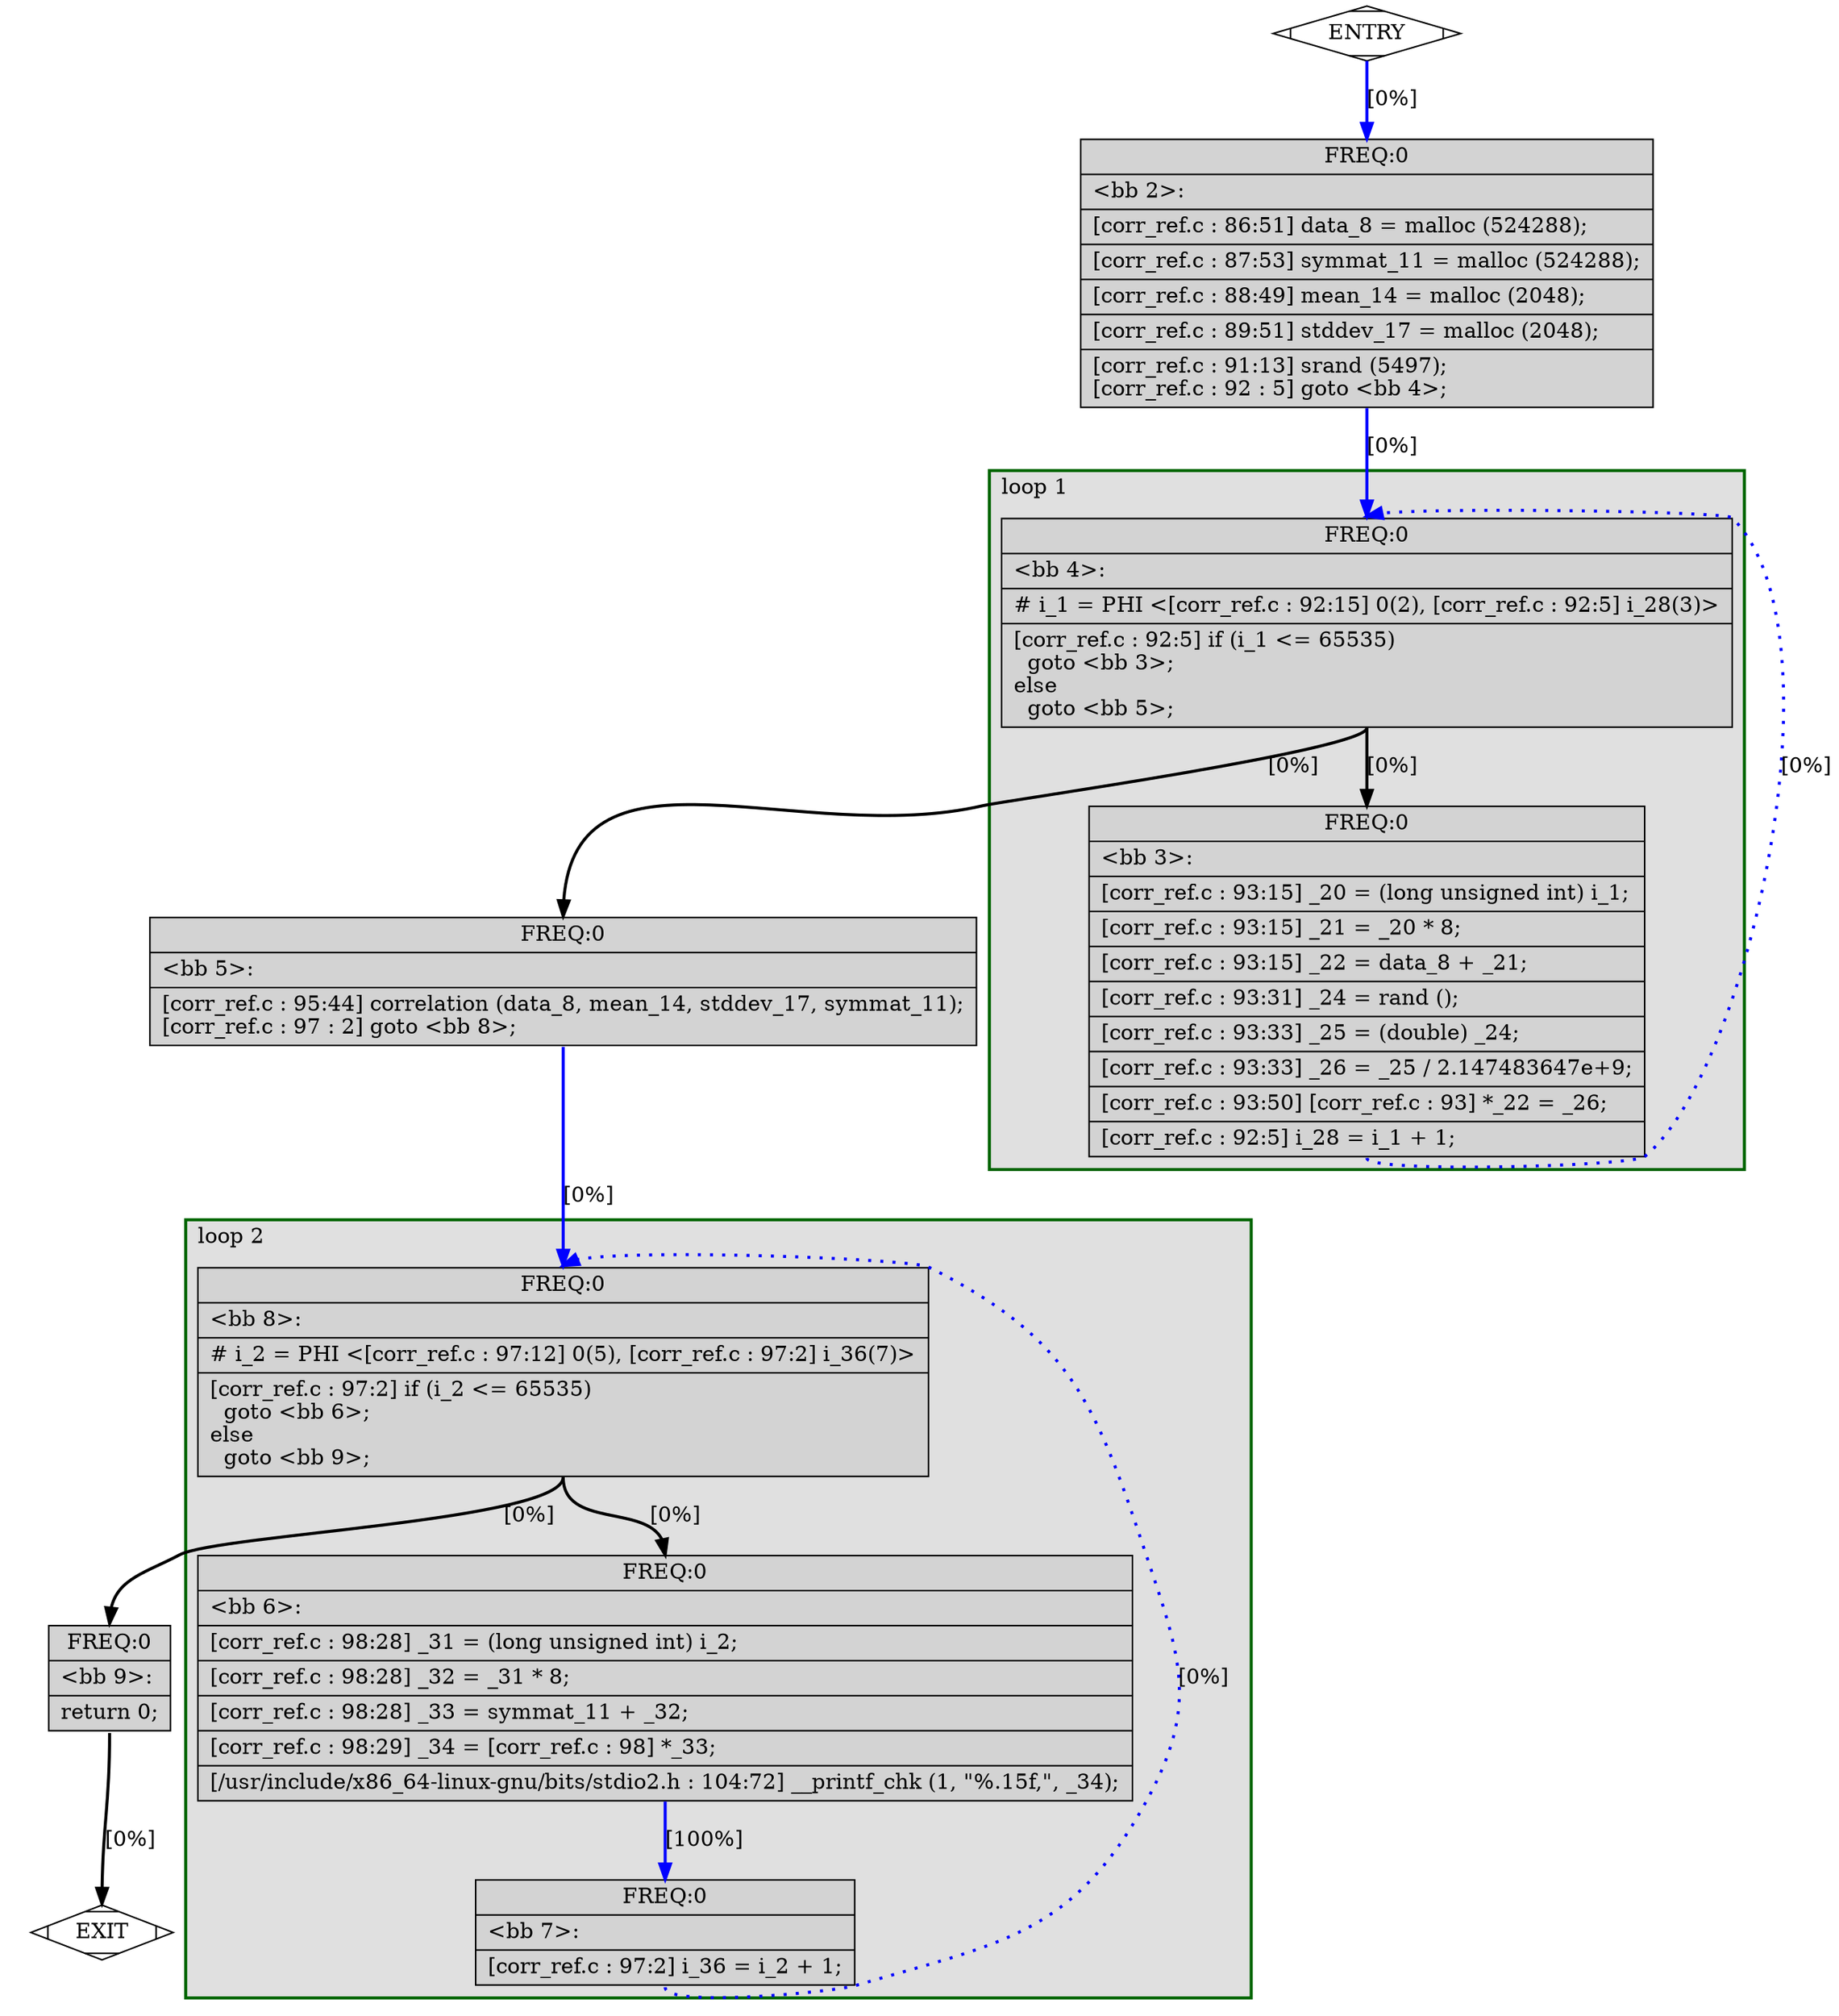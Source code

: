 digraph "corr_ref.c.028t.cddce1" {
overlap=false;
subgraph "main" {
	color="black";
	label="main";
	subgraph cluster_49_2 {
	style="filled";
	color="darkgreen";
	fillcolor="grey88";
	label="loop 2";
	labeljust=l;
	penwidth=2;
	fn_49_basic_block_8 [shape=record,style=filled,fillcolor=lightgrey,label="{ FREQ:0 |\<bb\ 8\>:\l\
|#\ i_2\ =\ PHI\ \<[corr_ref.c\ :\ 97:12]\ 0(5),\ [corr_ref.c\ :\ 97:2]\ i_36(7)\>\l\
|[corr_ref.c\ :\ 97:2]\ if\ (i_2\ \<=\ 65535)\l\
\ \ goto\ \<bb\ 6\>;\l\
else\l\
\ \ goto\ \<bb\ 9\>;\l\
}"];

	fn_49_basic_block_6 [shape=record,style=filled,fillcolor=lightgrey,label="{ FREQ:0 |\<bb\ 6\>:\l\
|[corr_ref.c\ :\ 98:28]\ _31\ =\ (long\ unsigned\ int)\ i_2;\l\
|[corr_ref.c\ :\ 98:28]\ _32\ =\ _31\ *\ 8;\l\
|[corr_ref.c\ :\ 98:28]\ _33\ =\ symmat_11\ +\ _32;\l\
|[corr_ref.c\ :\ 98:29]\ _34\ =\ [corr_ref.c\ :\ 98]\ *_33;\l\
|[/usr/include/x86_64-linux-gnu/bits/stdio2.h\ :\ 104:72]\ __printf_chk\ (1,\ \"%.15f,\",\ _34);\l\
}"];

	fn_49_basic_block_7 [shape=record,style=filled,fillcolor=lightgrey,label="{ FREQ:0 |\<bb\ 7\>:\l\
|[corr_ref.c\ :\ 97:2]\ i_36\ =\ i_2\ +\ 1;\l\
}"];

	}
	subgraph cluster_49_1 {
	style="filled";
	color="darkgreen";
	fillcolor="grey88";
	label="loop 1";
	labeljust=l;
	penwidth=2;
	fn_49_basic_block_4 [shape=record,style=filled,fillcolor=lightgrey,label="{ FREQ:0 |\<bb\ 4\>:\l\
|#\ i_1\ =\ PHI\ \<[corr_ref.c\ :\ 92:15]\ 0(2),\ [corr_ref.c\ :\ 92:5]\ i_28(3)\>\l\
|[corr_ref.c\ :\ 92:5]\ if\ (i_1\ \<=\ 65535)\l\
\ \ goto\ \<bb\ 3\>;\l\
else\l\
\ \ goto\ \<bb\ 5\>;\l\
}"];

	fn_49_basic_block_3 [shape=record,style=filled,fillcolor=lightgrey,label="{ FREQ:0 |\<bb\ 3\>:\l\
|[corr_ref.c\ :\ 93:15]\ _20\ =\ (long\ unsigned\ int)\ i_1;\l\
|[corr_ref.c\ :\ 93:15]\ _21\ =\ _20\ *\ 8;\l\
|[corr_ref.c\ :\ 93:15]\ _22\ =\ data_8\ +\ _21;\l\
|[corr_ref.c\ :\ 93:31]\ _24\ =\ rand\ ();\l\
|[corr_ref.c\ :\ 93:33]\ _25\ =\ (double)\ _24;\l\
|[corr_ref.c\ :\ 93:33]\ _26\ =\ _25\ /\ 2.147483647e+9;\l\
|[corr_ref.c\ :\ 93:50]\ [corr_ref.c\ :\ 93]\ *_22\ =\ _26;\l\
|[corr_ref.c\ :\ 92:5]\ i_28\ =\ i_1\ +\ 1;\l\
}"];

	}
	fn_49_basic_block_0 [shape=Mdiamond,style=filled,fillcolor=white,label="ENTRY"];

	fn_49_basic_block_1 [shape=Mdiamond,style=filled,fillcolor=white,label="EXIT"];

	fn_49_basic_block_2 [shape=record,style=filled,fillcolor=lightgrey,label="{ FREQ:0 |\<bb\ 2\>:\l\
|[corr_ref.c\ :\ 86:51]\ data_8\ =\ malloc\ (524288);\l\
|[corr_ref.c\ :\ 87:53]\ symmat_11\ =\ malloc\ (524288);\l\
|[corr_ref.c\ :\ 88:49]\ mean_14\ =\ malloc\ (2048);\l\
|[corr_ref.c\ :\ 89:51]\ stddev_17\ =\ malloc\ (2048);\l\
|[corr_ref.c\ :\ 91:13]\ srand\ (5497);\l\
[corr_ref.c\ :\ 92\ :\ 5]\ goto\ \<bb\ 4\>;\l\
}"];

	fn_49_basic_block_5 [shape=record,style=filled,fillcolor=lightgrey,label="{ FREQ:0 |\<bb\ 5\>:\l\
|[corr_ref.c\ :\ 95:44]\ correlation\ (data_8,\ mean_14,\ stddev_17,\ symmat_11);\l\
[corr_ref.c\ :\ 97\ :\ 2]\ goto\ \<bb\ 8\>;\l\
}"];

	fn_49_basic_block_9 [shape=record,style=filled,fillcolor=lightgrey,label="{ FREQ:0 |\<bb\ 9\>:\l\
|return\ 0;\l\
}"];

	fn_49_basic_block_0:s -> fn_49_basic_block_2:n [style="solid,bold",color=blue,weight=100,constraint=true, label="[0%]"];
	fn_49_basic_block_2:s -> fn_49_basic_block_4:n [style="solid,bold",color=blue,weight=100,constraint=true, label="[0%]"];
	fn_49_basic_block_3:s -> fn_49_basic_block_4:n [style="dotted,bold",color=blue,weight=10,constraint=false, label="[0%]"];
	fn_49_basic_block_4:s -> fn_49_basic_block_3:n [style="solid,bold",color=black,weight=10,constraint=true, label="[0%]"];
	fn_49_basic_block_4:s -> fn_49_basic_block_5:n [style="solid,bold",color=black,weight=10,constraint=true, label="[0%]"];
	fn_49_basic_block_5:s -> fn_49_basic_block_8:n [style="solid,bold",color=blue,weight=100,constraint=true, label="[0%]"];
	fn_49_basic_block_6:s -> fn_49_basic_block_7:n [style="solid,bold",color=blue,weight=100,constraint=true, label="[100%]"];
	fn_49_basic_block_7:s -> fn_49_basic_block_8:n [style="dotted,bold",color=blue,weight=10,constraint=false, label="[0%]"];
	fn_49_basic_block_8:s -> fn_49_basic_block_6:n [style="solid,bold",color=black,weight=10,constraint=true, label="[0%]"];
	fn_49_basic_block_8:s -> fn_49_basic_block_9:n [style="solid,bold",color=black,weight=10,constraint=true, label="[0%]"];
	fn_49_basic_block_9:s -> fn_49_basic_block_1:n [style="solid,bold",color=black,weight=10,constraint=true, label="[0%]"];
	fn_49_basic_block_0:s -> fn_49_basic_block_1:n [style="invis",constraint=true];
}
}
